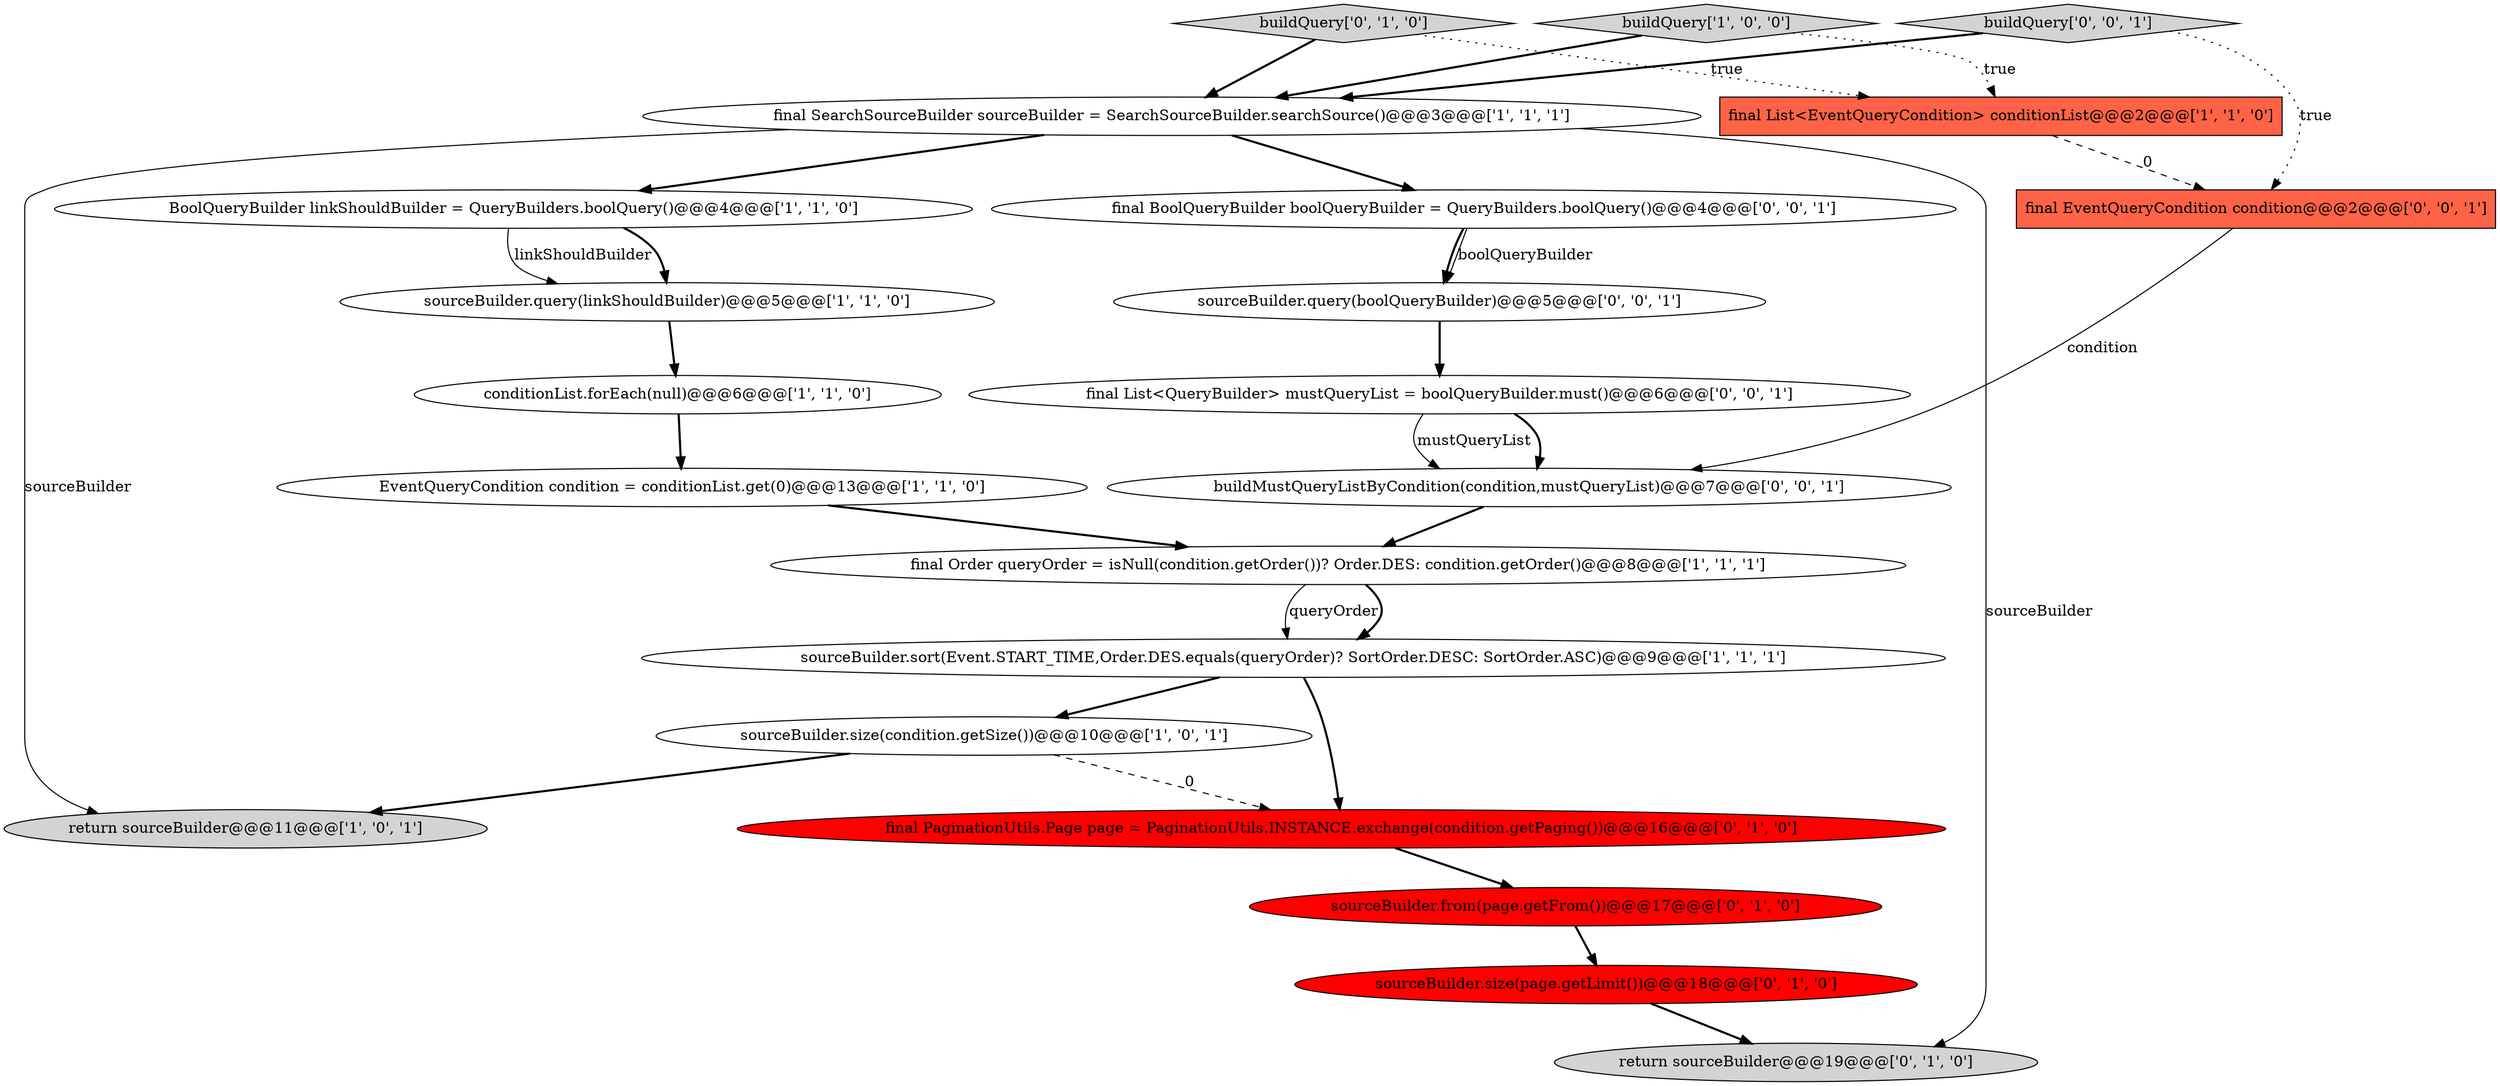 digraph {
17 [style = filled, label = "buildQuery['0', '0', '1']", fillcolor = lightgray, shape = diamond image = "AAA0AAABBB3BBB"];
8 [style = filled, label = "conditionList.forEach(null)@@@6@@@['1', '1', '0']", fillcolor = white, shape = ellipse image = "AAA0AAABBB1BBB"];
0 [style = filled, label = "sourceBuilder.sort(Event.START_TIME,Order.DES.equals(queryOrder)? SortOrder.DESC: SortOrder.ASC)@@@9@@@['1', '1', '1']", fillcolor = white, shape = ellipse image = "AAA0AAABBB1BBB"];
5 [style = filled, label = "final Order queryOrder = isNull(condition.getOrder())? Order.DES: condition.getOrder()@@@8@@@['1', '1', '1']", fillcolor = white, shape = ellipse image = "AAA0AAABBB1BBB"];
4 [style = filled, label = "EventQueryCondition condition = conditionList.get(0)@@@13@@@['1', '1', '0']", fillcolor = white, shape = ellipse image = "AAA0AAABBB1BBB"];
1 [style = filled, label = "return sourceBuilder@@@11@@@['1', '0', '1']", fillcolor = lightgray, shape = ellipse image = "AAA0AAABBB1BBB"];
20 [style = filled, label = "sourceBuilder.query(boolQueryBuilder)@@@5@@@['0', '0', '1']", fillcolor = white, shape = ellipse image = "AAA0AAABBB3BBB"];
21 [style = filled, label = "final List<QueryBuilder> mustQueryList = boolQueryBuilder.must()@@@6@@@['0', '0', '1']", fillcolor = white, shape = ellipse image = "AAA0AAABBB3BBB"];
3 [style = filled, label = "final SearchSourceBuilder sourceBuilder = SearchSourceBuilder.searchSource()@@@3@@@['1', '1', '1']", fillcolor = white, shape = ellipse image = "AAA0AAABBB1BBB"];
12 [style = filled, label = "sourceBuilder.size(page.getLimit())@@@18@@@['0', '1', '0']", fillcolor = red, shape = ellipse image = "AAA1AAABBB2BBB"];
19 [style = filled, label = "buildMustQueryListByCondition(condition,mustQueryList)@@@7@@@['0', '0', '1']", fillcolor = white, shape = ellipse image = "AAA0AAABBB3BBB"];
18 [style = filled, label = "final BoolQueryBuilder boolQueryBuilder = QueryBuilders.boolQuery()@@@4@@@['0', '0', '1']", fillcolor = white, shape = ellipse image = "AAA0AAABBB3BBB"];
6 [style = filled, label = "buildQuery['1', '0', '0']", fillcolor = lightgray, shape = diamond image = "AAA0AAABBB1BBB"];
7 [style = filled, label = "sourceBuilder.size(condition.getSize())@@@10@@@['1', '0', '1']", fillcolor = white, shape = ellipse image = "AAA0AAABBB1BBB"];
10 [style = filled, label = "sourceBuilder.query(linkShouldBuilder)@@@5@@@['1', '1', '0']", fillcolor = white, shape = ellipse image = "AAA0AAABBB1BBB"];
11 [style = filled, label = "buildQuery['0', '1', '0']", fillcolor = lightgray, shape = diamond image = "AAA0AAABBB2BBB"];
15 [style = filled, label = "return sourceBuilder@@@19@@@['0', '1', '0']", fillcolor = lightgray, shape = ellipse image = "AAA0AAABBB2BBB"];
2 [style = filled, label = "BoolQueryBuilder linkShouldBuilder = QueryBuilders.boolQuery()@@@4@@@['1', '1', '0']", fillcolor = white, shape = ellipse image = "AAA0AAABBB1BBB"];
9 [style = filled, label = "final List<EventQueryCondition> conditionList@@@2@@@['1', '1', '0']", fillcolor = tomato, shape = box image = "AAA0AAABBB1BBB"];
16 [style = filled, label = "final EventQueryCondition condition@@@2@@@['0', '0', '1']", fillcolor = tomato, shape = box image = "AAA0AAABBB3BBB"];
13 [style = filled, label = "final PaginationUtils.Page page = PaginationUtils.INSTANCE.exchange(condition.getPaging())@@@16@@@['0', '1', '0']", fillcolor = red, shape = ellipse image = "AAA1AAABBB2BBB"];
14 [style = filled, label = "sourceBuilder.from(page.getFrom())@@@17@@@['0', '1', '0']", fillcolor = red, shape = ellipse image = "AAA1AAABBB2BBB"];
6->3 [style = bold, label=""];
9->16 [style = dashed, label="0"];
7->1 [style = bold, label=""];
0->13 [style = bold, label=""];
21->19 [style = bold, label=""];
2->10 [style = solid, label="linkShouldBuilder"];
21->19 [style = solid, label="mustQueryList"];
3->15 [style = solid, label="sourceBuilder"];
12->15 [style = bold, label=""];
5->0 [style = solid, label="queryOrder"];
11->9 [style = dotted, label="true"];
16->19 [style = solid, label="condition"];
3->1 [style = solid, label="sourceBuilder"];
2->10 [style = bold, label=""];
0->7 [style = bold, label=""];
3->18 [style = bold, label=""];
20->21 [style = bold, label=""];
17->16 [style = dotted, label="true"];
19->5 [style = bold, label=""];
18->20 [style = bold, label=""];
3->2 [style = bold, label=""];
10->8 [style = bold, label=""];
5->0 [style = bold, label=""];
11->3 [style = bold, label=""];
6->9 [style = dotted, label="true"];
18->20 [style = solid, label="boolQueryBuilder"];
14->12 [style = bold, label=""];
7->13 [style = dashed, label="0"];
17->3 [style = bold, label=""];
8->4 [style = bold, label=""];
4->5 [style = bold, label=""];
13->14 [style = bold, label=""];
}
